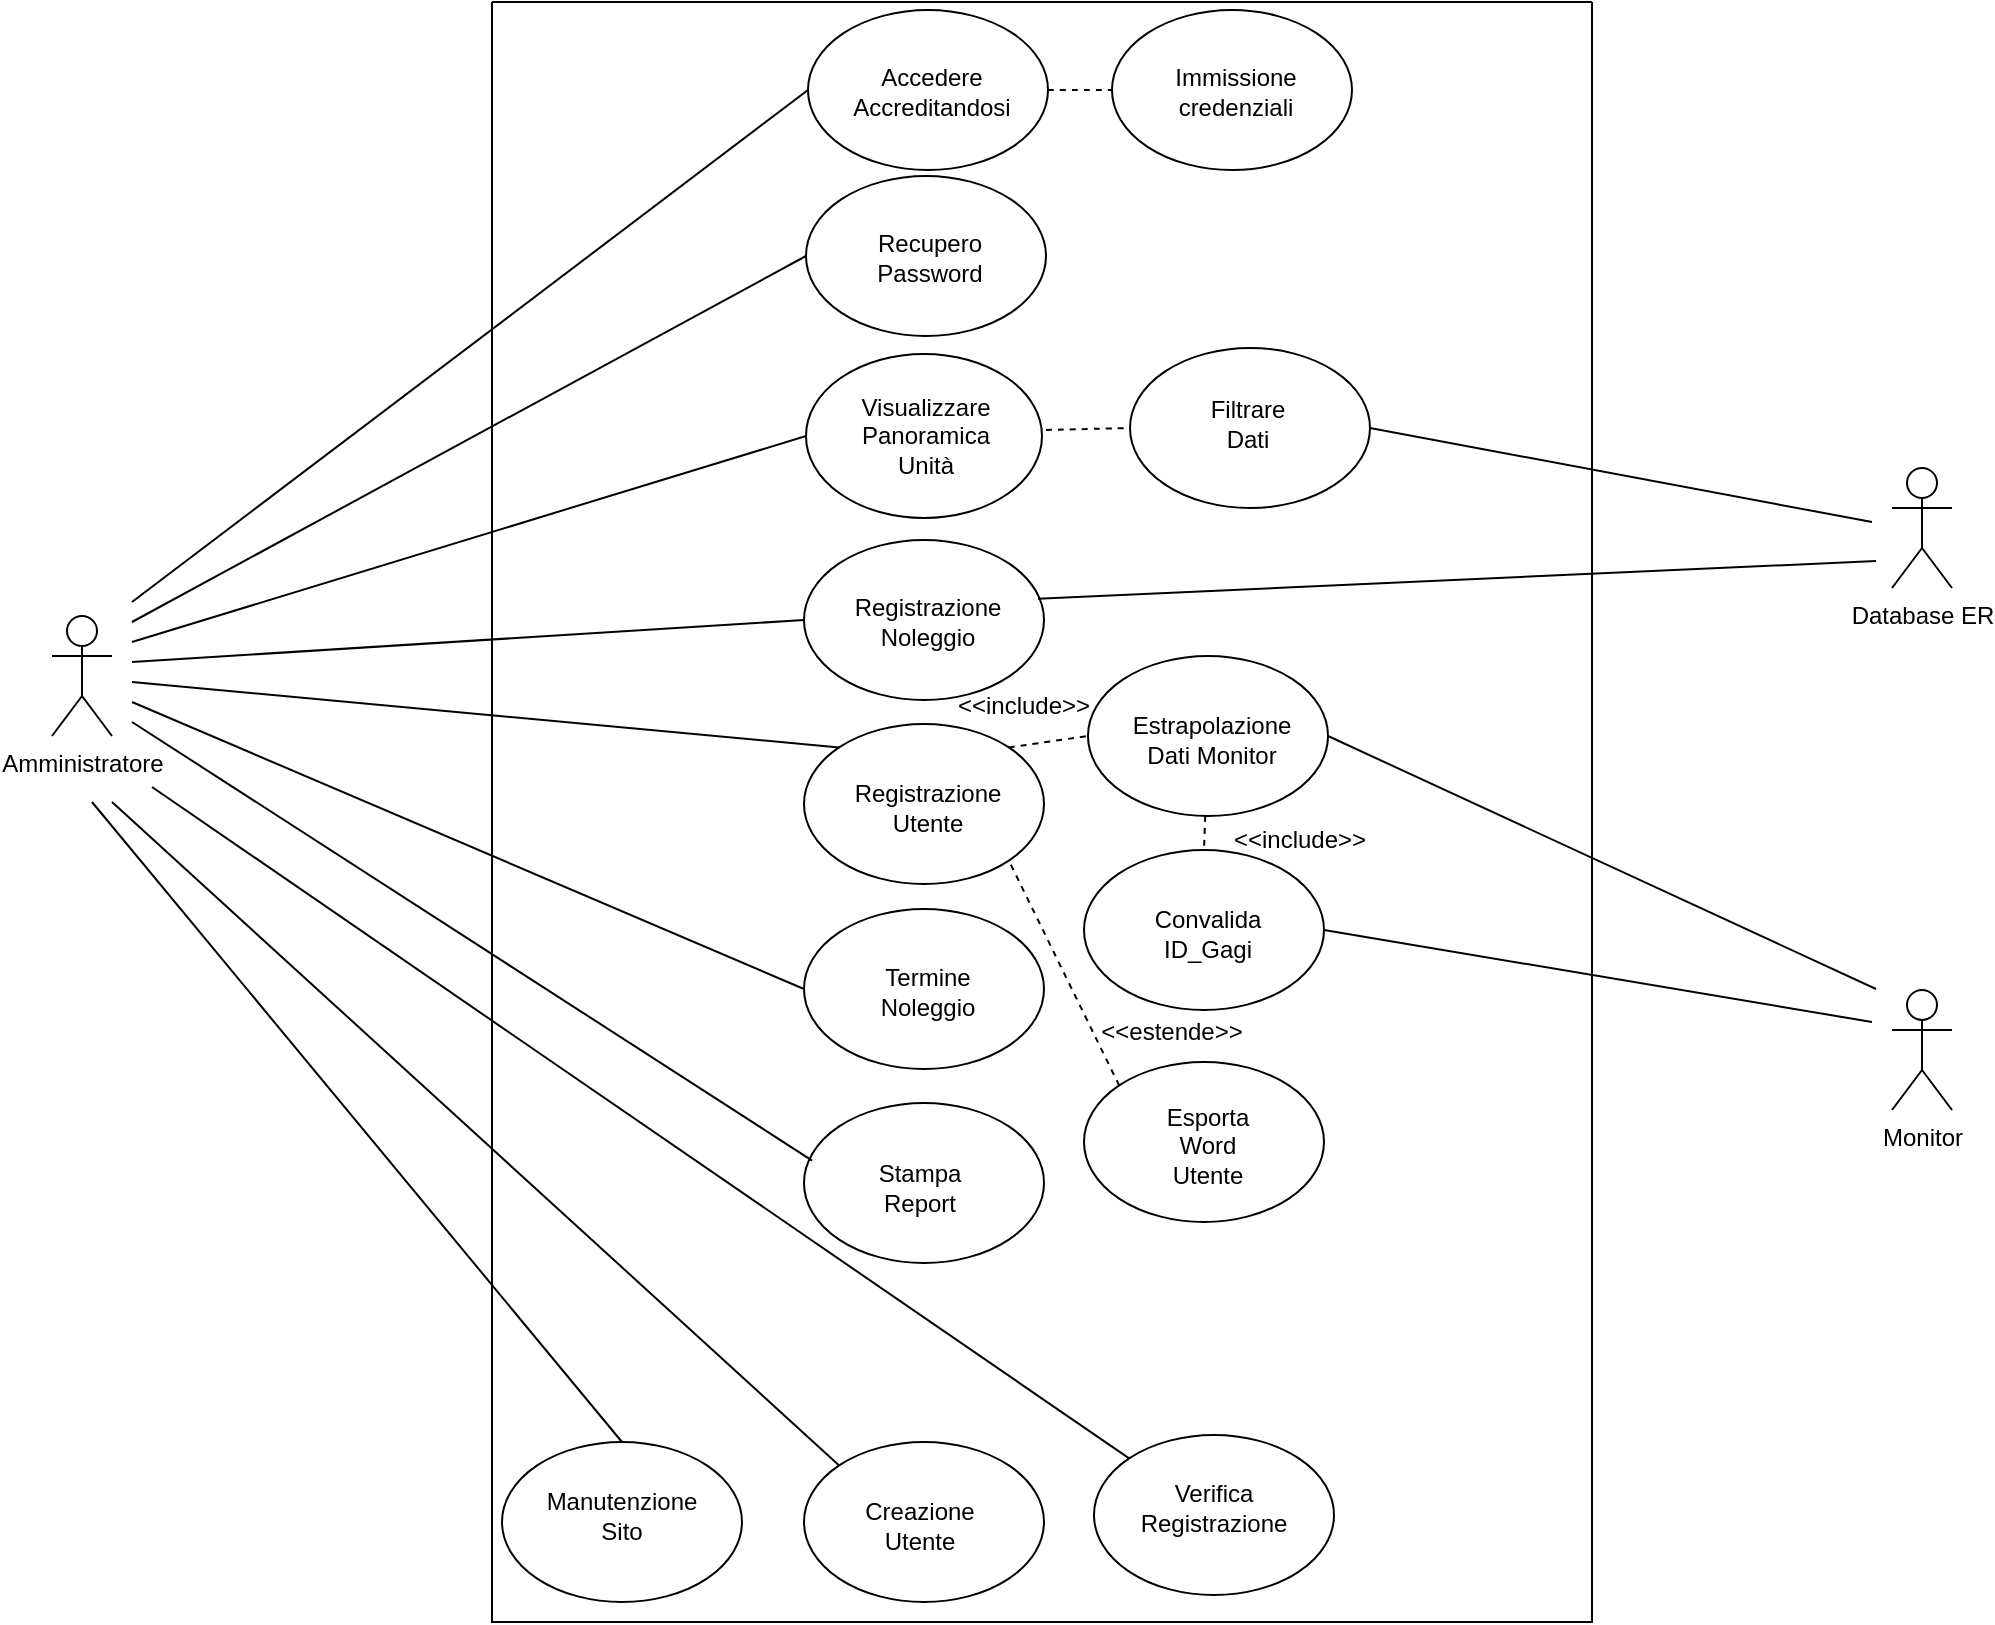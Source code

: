 <mxfile version="26.1.3">
  <diagram name="Pagina-1" id="Lmc2tfLkanDUQ1jYhw-j">
    <mxGraphModel dx="4018" dy="4488" grid="1" gridSize="10" guides="1" tooltips="1" connect="1" arrows="1" fold="1" page="1" pageScale="1" pageWidth="1169" pageHeight="827" math="0" shadow="0">
      <root>
        <mxCell id="0" />
        <mxCell id="1" parent="0" />
        <mxCell id="3YUJG43QJq7Hs7tUjwLI-1" value="Amministratore" style="shape=umlActor;verticalLabelPosition=bottom;verticalAlign=top;html=1;outlineConnect=0;" vertex="1" parent="1">
          <mxGeometry x="-1050" y="-2993" width="30" height="60" as="geometry" />
        </mxCell>
        <mxCell id="3YUJG43QJq7Hs7tUjwLI-2" value="" style="ellipse;whiteSpace=wrap;html=1;" vertex="1" parent="1">
          <mxGeometry x="-673" y="-3124" width="118" height="82" as="geometry" />
        </mxCell>
        <mxCell id="3YUJG43QJq7Hs7tUjwLI-3" value="Visualizzare Panoramica Unità" style="text;html=1;align=center;verticalAlign=middle;whiteSpace=wrap;rounded=0;" vertex="1" parent="1">
          <mxGeometry x="-643" y="-3094" width="60" height="21" as="geometry" />
        </mxCell>
        <mxCell id="3YUJG43QJq7Hs7tUjwLI-4" value="" style="ellipse;whiteSpace=wrap;html=1;" vertex="1" parent="1">
          <mxGeometry x="-511" y="-3127" width="120" height="80" as="geometry" />
        </mxCell>
        <mxCell id="3YUJG43QJq7Hs7tUjwLI-5" value="Filtrare Dati" style="text;html=1;align=center;verticalAlign=middle;whiteSpace=wrap;rounded=0;" vertex="1" parent="1">
          <mxGeometry x="-482" y="-3104" width="60" height="30" as="geometry" />
        </mxCell>
        <mxCell id="3YUJG43QJq7Hs7tUjwLI-6" value="" style="endArrow=none;dashed=1;html=1;rounded=0;fontSize=12;startSize=8;endSize=8;curved=1;entryX=0;entryY=0.5;entryDx=0;entryDy=0;" edge="1" parent="1" target="3YUJG43QJq7Hs7tUjwLI-4">
          <mxGeometry width="50" height="50" relative="1" as="geometry">
            <mxPoint x="-553" y="-3086" as="sourcePoint" />
            <mxPoint x="-503" y="-3136" as="targetPoint" />
          </mxGeometry>
        </mxCell>
        <mxCell id="3YUJG43QJq7Hs7tUjwLI-7" value="" style="ellipse;whiteSpace=wrap;html=1;" vertex="1" parent="1">
          <mxGeometry x="-674" y="-3031" width="120" height="80" as="geometry" />
        </mxCell>
        <mxCell id="3YUJG43QJq7Hs7tUjwLI-8" value="Registrazione Noleggio" style="text;html=1;align=center;verticalAlign=middle;whiteSpace=wrap;rounded=0;" vertex="1" parent="1">
          <mxGeometry x="-642" y="-3008" width="60" height="36" as="geometry" />
        </mxCell>
        <mxCell id="3YUJG43QJq7Hs7tUjwLI-9" value="" style="ellipse;whiteSpace=wrap;html=1;" vertex="1" parent="1">
          <mxGeometry x="-674" y="-2846.5" width="120" height="80" as="geometry" />
        </mxCell>
        <mxCell id="3YUJG43QJq7Hs7tUjwLI-10" value="Termine Noleggio" style="text;html=1;align=center;verticalAlign=middle;whiteSpace=wrap;rounded=0;" vertex="1" parent="1">
          <mxGeometry x="-642" y="-2823.5" width="60" height="36" as="geometry" />
        </mxCell>
        <mxCell id="3YUJG43QJq7Hs7tUjwLI-11" value="" style="ellipse;whiteSpace=wrap;html=1;" vertex="1" parent="1">
          <mxGeometry x="-674" y="-2749.5" width="120" height="80" as="geometry" />
        </mxCell>
        <mxCell id="3YUJG43QJq7Hs7tUjwLI-12" value="Stampa Report" style="text;html=1;align=center;verticalAlign=middle;whiteSpace=wrap;rounded=0;" vertex="1" parent="1">
          <mxGeometry x="-646" y="-2722.5" width="60" height="30" as="geometry" />
        </mxCell>
        <mxCell id="3YUJG43QJq7Hs7tUjwLI-13" value="" style="ellipse;whiteSpace=wrap;html=1;" vertex="1" parent="1">
          <mxGeometry x="-674" y="-2939" width="120" height="80" as="geometry" />
        </mxCell>
        <mxCell id="3YUJG43QJq7Hs7tUjwLI-14" value="Registrazione Utente" style="text;html=1;align=center;verticalAlign=middle;whiteSpace=wrap;rounded=0;" vertex="1" parent="1">
          <mxGeometry x="-642" y="-2912" width="60" height="30" as="geometry" />
        </mxCell>
        <mxCell id="3YUJG43QJq7Hs7tUjwLI-17" value="" style="ellipse;whiteSpace=wrap;html=1;" vertex="1" parent="1">
          <mxGeometry x="-532" y="-2973" width="120" height="80" as="geometry" />
        </mxCell>
        <mxCell id="3YUJG43QJq7Hs7tUjwLI-18" value="Estrapolazione Dati Monitor" style="text;html=1;align=center;verticalAlign=middle;whiteSpace=wrap;rounded=0;" vertex="1" parent="1">
          <mxGeometry x="-500" y="-2946" width="60" height="30" as="geometry" />
        </mxCell>
        <mxCell id="3YUJG43QJq7Hs7tUjwLI-21" value="" style="endArrow=none;dashed=1;html=1;rounded=0;fontSize=12;startSize=8;endSize=8;curved=1;exitX=0;exitY=0;exitDx=0;exitDy=0;entryX=1;entryY=1;entryDx=0;entryDy=0;" edge="1" parent="1" source="3YUJG43QJq7Hs7tUjwLI-15" target="3YUJG43QJq7Hs7tUjwLI-13">
          <mxGeometry width="50" height="50" relative="1" as="geometry">
            <mxPoint x="-606.72" y="-2820.36" as="sourcePoint" />
            <mxPoint x="-381.0" y="-2743" as="targetPoint" />
          </mxGeometry>
        </mxCell>
        <mxCell id="3YUJG43QJq7Hs7tUjwLI-22" value="" style="endArrow=none;dashed=1;html=1;rounded=0;fontSize=12;startSize=8;endSize=8;curved=1;entryX=0;entryY=0.5;entryDx=0;entryDy=0;exitX=1;exitY=0;exitDx=0;exitDy=0;" edge="1" parent="1" source="3YUJG43QJq7Hs7tUjwLI-13" target="3YUJG43QJq7Hs7tUjwLI-17">
          <mxGeometry width="50" height="50" relative="1" as="geometry">
            <mxPoint x="-676" y="-2899" as="sourcePoint" />
            <mxPoint x="-626" y="-2949" as="targetPoint" />
          </mxGeometry>
        </mxCell>
        <mxCell id="3YUJG43QJq7Hs7tUjwLI-23" value="" style="ellipse;whiteSpace=wrap;html=1;" vertex="1" parent="1">
          <mxGeometry x="-534" y="-2876" width="120" height="80" as="geometry" />
        </mxCell>
        <mxCell id="3YUJG43QJq7Hs7tUjwLI-24" value="Convalida ID_Gagi" style="text;html=1;align=center;verticalAlign=middle;whiteSpace=wrap;rounded=0;" vertex="1" parent="1">
          <mxGeometry x="-502" y="-2849" width="60" height="30" as="geometry" />
        </mxCell>
        <mxCell id="3YUJG43QJq7Hs7tUjwLI-25" value="" style="endArrow=none;dashed=1;html=1;rounded=0;fontSize=12;startSize=8;endSize=8;curved=1;entryX=0.5;entryY=0;entryDx=0;entryDy=0;" edge="1" parent="1" source="3YUJG43QJq7Hs7tUjwLI-17" target="3YUJG43QJq7Hs7tUjwLI-23">
          <mxGeometry width="50" height="50" relative="1" as="geometry">
            <mxPoint x="-379.72" y="-2826" as="sourcePoint" />
            <mxPoint x="-329.72" y="-2876" as="targetPoint" />
          </mxGeometry>
        </mxCell>
        <mxCell id="3YUJG43QJq7Hs7tUjwLI-26" value="&amp;lt;&amp;lt;include&amp;gt;&amp;gt;" style="text;html=1;align=center;verticalAlign=middle;whiteSpace=wrap;rounded=0;" vertex="1" parent="1">
          <mxGeometry x="-456" y="-2896" width="60" height="30" as="geometry" />
        </mxCell>
        <mxCell id="3YUJG43QJq7Hs7tUjwLI-27" value="" style="ellipse;whiteSpace=wrap;html=1;" vertex="1" parent="1">
          <mxGeometry x="-529" y="-2583.5" width="120" height="80" as="geometry" />
        </mxCell>
        <mxCell id="3YUJG43QJq7Hs7tUjwLI-28" value="Verifica Registrazione" style="text;html=1;align=center;verticalAlign=middle;whiteSpace=wrap;rounded=0;" vertex="1" parent="1">
          <mxGeometry x="-499" y="-2575.5" width="60" height="57" as="geometry" />
        </mxCell>
        <mxCell id="3YUJG43QJq7Hs7tUjwLI-29" value="" style="ellipse;whiteSpace=wrap;html=1;" vertex="1" parent="1">
          <mxGeometry x="-674" y="-2580" width="120" height="80" as="geometry" />
        </mxCell>
        <mxCell id="3YUJG43QJq7Hs7tUjwLI-30" value="Creazione Utente" style="text;html=1;align=center;verticalAlign=middle;whiteSpace=wrap;rounded=0;" vertex="1" parent="1">
          <mxGeometry x="-646" y="-2553" width="60" height="30" as="geometry" />
        </mxCell>
        <mxCell id="3YUJG43QJq7Hs7tUjwLI-31" value="" style="ellipse;whiteSpace=wrap;html=1;" vertex="1" parent="1">
          <mxGeometry x="-825" y="-2580" width="120" height="80" as="geometry" />
        </mxCell>
        <mxCell id="3YUJG43QJq7Hs7tUjwLI-32" value="Manutenzione Sito" style="text;html=1;align=center;verticalAlign=middle;whiteSpace=wrap;rounded=0;" vertex="1" parent="1">
          <mxGeometry x="-795" y="-2572" width="60" height="57" as="geometry" />
        </mxCell>
        <mxCell id="3YUJG43QJq7Hs7tUjwLI-33" value="Database ER" style="shape=umlActor;verticalLabelPosition=bottom;verticalAlign=top;html=1;outlineConnect=0;" vertex="1" parent="1">
          <mxGeometry x="-130" y="-3067" width="30" height="60" as="geometry" />
        </mxCell>
        <mxCell id="3YUJG43QJq7Hs7tUjwLI-34" value="Monitor" style="shape=umlActor;verticalLabelPosition=bottom;verticalAlign=top;html=1;outlineConnect=0;" vertex="1" parent="1">
          <mxGeometry x="-130" y="-2806" width="30" height="60" as="geometry" />
        </mxCell>
        <mxCell id="3YUJG43QJq7Hs7tUjwLI-35" value="" style="ellipse;whiteSpace=wrap;html=1;" vertex="1" parent="1">
          <mxGeometry x="-672" y="-3296" width="120" height="80" as="geometry" />
        </mxCell>
        <mxCell id="3YUJG43QJq7Hs7tUjwLI-36" value="Accedere Accreditandosi" style="text;html=1;align=center;verticalAlign=middle;whiteSpace=wrap;rounded=0;" vertex="1" parent="1">
          <mxGeometry x="-640" y="-3273" width="60" height="36" as="geometry" />
        </mxCell>
        <mxCell id="3YUJG43QJq7Hs7tUjwLI-37" value="" style="ellipse;whiteSpace=wrap;html=1;" vertex="1" parent="1">
          <mxGeometry x="-520" y="-3296" width="120" height="80" as="geometry" />
        </mxCell>
        <mxCell id="3YUJG43QJq7Hs7tUjwLI-38" value="Immissione credenziali" style="text;html=1;align=center;verticalAlign=middle;whiteSpace=wrap;rounded=0;" vertex="1" parent="1">
          <mxGeometry x="-488" y="-3273" width="60" height="36" as="geometry" />
        </mxCell>
        <mxCell id="3YUJG43QJq7Hs7tUjwLI-39" value="" style="ellipse;whiteSpace=wrap;html=1;" vertex="1" parent="1">
          <mxGeometry x="-673" y="-3213" width="120" height="80" as="geometry" />
        </mxCell>
        <mxCell id="3YUJG43QJq7Hs7tUjwLI-40" value="Recupero Password" style="text;html=1;align=center;verticalAlign=middle;whiteSpace=wrap;rounded=0;" vertex="1" parent="1">
          <mxGeometry x="-641" y="-3190" width="60" height="36" as="geometry" />
        </mxCell>
        <mxCell id="3YUJG43QJq7Hs7tUjwLI-41" value="" style="endArrow=none;dashed=1;html=1;rounded=0;fontSize=12;startSize=8;endSize=8;curved=1;entryX=0;entryY=0.5;entryDx=0;entryDy=0;exitX=1;exitY=0.5;exitDx=0;exitDy=0;" edge="1" parent="1" source="3YUJG43QJq7Hs7tUjwLI-35" target="3YUJG43QJq7Hs7tUjwLI-37">
          <mxGeometry width="50" height="50" relative="1" as="geometry">
            <mxPoint x="-550" y="-3258.91" as="sourcePoint" />
            <mxPoint x="-508" y="-3259.91" as="targetPoint" />
          </mxGeometry>
        </mxCell>
        <mxCell id="3YUJG43QJq7Hs7tUjwLI-42" value="" style="endArrow=none;html=1;rounded=0;entryX=0;entryY=0.5;entryDx=0;entryDy=0;" edge="1" parent="1" target="3YUJG43QJq7Hs7tUjwLI-35">
          <mxGeometry width="50" height="50" relative="1" as="geometry">
            <mxPoint x="-1010" y="-3000" as="sourcePoint" />
            <mxPoint x="-950" y="-3030" as="targetPoint" />
          </mxGeometry>
        </mxCell>
        <mxCell id="3YUJG43QJq7Hs7tUjwLI-43" value="" style="endArrow=none;html=1;rounded=0;entryX=0;entryY=0.5;entryDx=0;entryDy=0;" edge="1" parent="1" target="3YUJG43QJq7Hs7tUjwLI-39">
          <mxGeometry width="50" height="50" relative="1" as="geometry">
            <mxPoint x="-1010" y="-2990" as="sourcePoint" />
            <mxPoint x="-672" y="-3241" as="targetPoint" />
          </mxGeometry>
        </mxCell>
        <mxCell id="3YUJG43QJq7Hs7tUjwLI-44" value="" style="endArrow=none;html=1;rounded=0;entryX=0;entryY=0.5;entryDx=0;entryDy=0;" edge="1" parent="1" target="3YUJG43QJq7Hs7tUjwLI-2">
          <mxGeometry width="50" height="50" relative="1" as="geometry">
            <mxPoint x="-1010" y="-2980" as="sourcePoint" />
            <mxPoint x="-672" y="-3220" as="targetPoint" />
          </mxGeometry>
        </mxCell>
        <mxCell id="3YUJG43QJq7Hs7tUjwLI-45" value="" style="endArrow=none;html=1;rounded=0;entryX=0;entryY=0.5;entryDx=0;entryDy=0;" edge="1" parent="1" target="3YUJG43QJq7Hs7tUjwLI-7">
          <mxGeometry width="50" height="50" relative="1" as="geometry">
            <mxPoint x="-1010" y="-2970" as="sourcePoint" />
            <mxPoint x="-642" y="-3230" as="targetPoint" />
          </mxGeometry>
        </mxCell>
        <mxCell id="3YUJG43QJq7Hs7tUjwLI-46" value="" style="endArrow=none;html=1;rounded=0;entryX=0;entryY=0;entryDx=0;entryDy=0;" edge="1" parent="1" target="3YUJG43QJq7Hs7tUjwLI-13">
          <mxGeometry width="50" height="50" relative="1" as="geometry">
            <mxPoint x="-1010" y="-2960" as="sourcePoint" />
            <mxPoint x="-632" y="-3220" as="targetPoint" />
          </mxGeometry>
        </mxCell>
        <mxCell id="3YUJG43QJq7Hs7tUjwLI-48" value="" style="endArrow=none;html=1;rounded=0;entryX=0;entryY=0.5;entryDx=0;entryDy=0;" edge="1" parent="1" target="3YUJG43QJq7Hs7tUjwLI-9">
          <mxGeometry width="50" height="50" relative="1" as="geometry">
            <mxPoint x="-1010" y="-2950" as="sourcePoint" />
            <mxPoint x="-647" y="-2858" as="targetPoint" />
          </mxGeometry>
        </mxCell>
        <mxCell id="3YUJG43QJq7Hs7tUjwLI-49" value="" style="endArrow=none;html=1;rounded=0;entryX=0.034;entryY=0.36;entryDx=0;entryDy=0;entryPerimeter=0;" edge="1" parent="1" target="3YUJG43QJq7Hs7tUjwLI-11">
          <mxGeometry width="50" height="50" relative="1" as="geometry">
            <mxPoint x="-1010" y="-2940" as="sourcePoint" />
            <mxPoint x="-647" y="-2841" as="targetPoint" />
          </mxGeometry>
        </mxCell>
        <mxCell id="3YUJG43QJq7Hs7tUjwLI-50" value="" style="endArrow=none;html=1;rounded=0;entryX=0.5;entryY=0;entryDx=0;entryDy=0;" edge="1" parent="1" target="3YUJG43QJq7Hs7tUjwLI-31">
          <mxGeometry width="50" height="50" relative="1" as="geometry">
            <mxPoint x="-1030" y="-2900" as="sourcePoint" />
            <mxPoint x="-627" y="-2838" as="targetPoint" />
          </mxGeometry>
        </mxCell>
        <mxCell id="3YUJG43QJq7Hs7tUjwLI-51" value="" style="endArrow=none;html=1;rounded=0;entryX=0;entryY=0;entryDx=0;entryDy=0;" edge="1" parent="1" target="3YUJG43QJq7Hs7tUjwLI-29">
          <mxGeometry width="50" height="50" relative="1" as="geometry">
            <mxPoint x="-1020" y="-2900" as="sourcePoint" />
            <mxPoint x="-617" y="-2828" as="targetPoint" />
          </mxGeometry>
        </mxCell>
        <mxCell id="3YUJG43QJq7Hs7tUjwLI-52" value="" style="endArrow=none;html=1;rounded=0;entryX=1;entryY=0.5;entryDx=0;entryDy=0;" edge="1" parent="1" target="3YUJG43QJq7Hs7tUjwLI-23">
          <mxGeometry width="50" height="50" relative="1" as="geometry">
            <mxPoint x="-140" y="-2790" as="sourcePoint" />
            <mxPoint x="-360" y="-2950" as="targetPoint" />
          </mxGeometry>
        </mxCell>
        <mxCell id="3YUJG43QJq7Hs7tUjwLI-53" value="" style="endArrow=none;html=1;rounded=0;entryX=1;entryY=0.5;entryDx=0;entryDy=0;" edge="1" parent="1" target="3YUJG43QJq7Hs7tUjwLI-17">
          <mxGeometry width="50" height="50" relative="1" as="geometry">
            <mxPoint x="-138" y="-2806.5" as="sourcePoint" />
            <mxPoint x="-411" y="-2839.5" as="targetPoint" />
          </mxGeometry>
        </mxCell>
        <mxCell id="3YUJG43QJq7Hs7tUjwLI-54" value="" style="endArrow=none;html=1;rounded=0;entryX=1;entryY=0.5;entryDx=0;entryDy=0;" edge="1" parent="1" target="3YUJG43QJq7Hs7tUjwLI-4">
          <mxGeometry width="50" height="50" relative="1" as="geometry">
            <mxPoint x="-140" y="-3040" as="sourcePoint" />
            <mxPoint x="-413" y="-3073" as="targetPoint" />
          </mxGeometry>
        </mxCell>
        <mxCell id="3YUJG43QJq7Hs7tUjwLI-55" value="" style="endArrow=none;html=1;rounded=0;entryX=0.975;entryY=0.367;entryDx=0;entryDy=0;entryPerimeter=0;" edge="1" parent="1" target="3YUJG43QJq7Hs7tUjwLI-7">
          <mxGeometry width="50" height="50" relative="1" as="geometry">
            <mxPoint x="-138" y="-3020.5" as="sourcePoint" />
            <mxPoint x="-411" y="-3053.5" as="targetPoint" />
          </mxGeometry>
        </mxCell>
        <mxCell id="3YUJG43QJq7Hs7tUjwLI-56" value="" style="swimlane;startSize=0;" vertex="1" parent="1">
          <mxGeometry x="-830" y="-3300" width="550" height="810" as="geometry" />
        </mxCell>
        <mxCell id="3YUJG43QJq7Hs7tUjwLI-19" value="&amp;lt;&amp;lt;include&amp;gt;&amp;gt;" style="text;html=1;align=center;verticalAlign=middle;whiteSpace=wrap;rounded=0;" vertex="1" parent="3YUJG43QJq7Hs7tUjwLI-56">
          <mxGeometry x="236" y="337" width="60" height="30" as="geometry" />
        </mxCell>
        <mxCell id="3YUJG43QJq7Hs7tUjwLI-15" value="" style="ellipse;whiteSpace=wrap;html=1;" vertex="1" parent="3YUJG43QJq7Hs7tUjwLI-56">
          <mxGeometry x="296" y="530" width="120" height="80" as="geometry" />
        </mxCell>
        <mxCell id="3YUJG43QJq7Hs7tUjwLI-16" value="Esporta Word Utente" style="text;html=1;align=center;verticalAlign=middle;whiteSpace=wrap;rounded=0;" vertex="1" parent="3YUJG43QJq7Hs7tUjwLI-56">
          <mxGeometry x="328" y="557" width="60" height="30" as="geometry" />
        </mxCell>
        <mxCell id="3YUJG43QJq7Hs7tUjwLI-20" value="&amp;lt;&amp;lt;estende&amp;gt;&amp;gt;" style="text;html=1;align=center;verticalAlign=middle;whiteSpace=wrap;rounded=0;" vertex="1" parent="3YUJG43QJq7Hs7tUjwLI-56">
          <mxGeometry x="310" y="500" width="60" height="30" as="geometry" />
        </mxCell>
        <mxCell id="3YUJG43QJq7Hs7tUjwLI-57" value="" style="endArrow=none;html=1;rounded=0;entryX=0;entryY=0;entryDx=0;entryDy=0;" edge="1" parent="1" target="3YUJG43QJq7Hs7tUjwLI-27">
          <mxGeometry width="50" height="50" relative="1" as="geometry">
            <mxPoint x="-1000" y="-2907.5" as="sourcePoint" />
            <mxPoint x="-636" y="-2575.5" as="targetPoint" />
          </mxGeometry>
        </mxCell>
      </root>
    </mxGraphModel>
  </diagram>
</mxfile>
